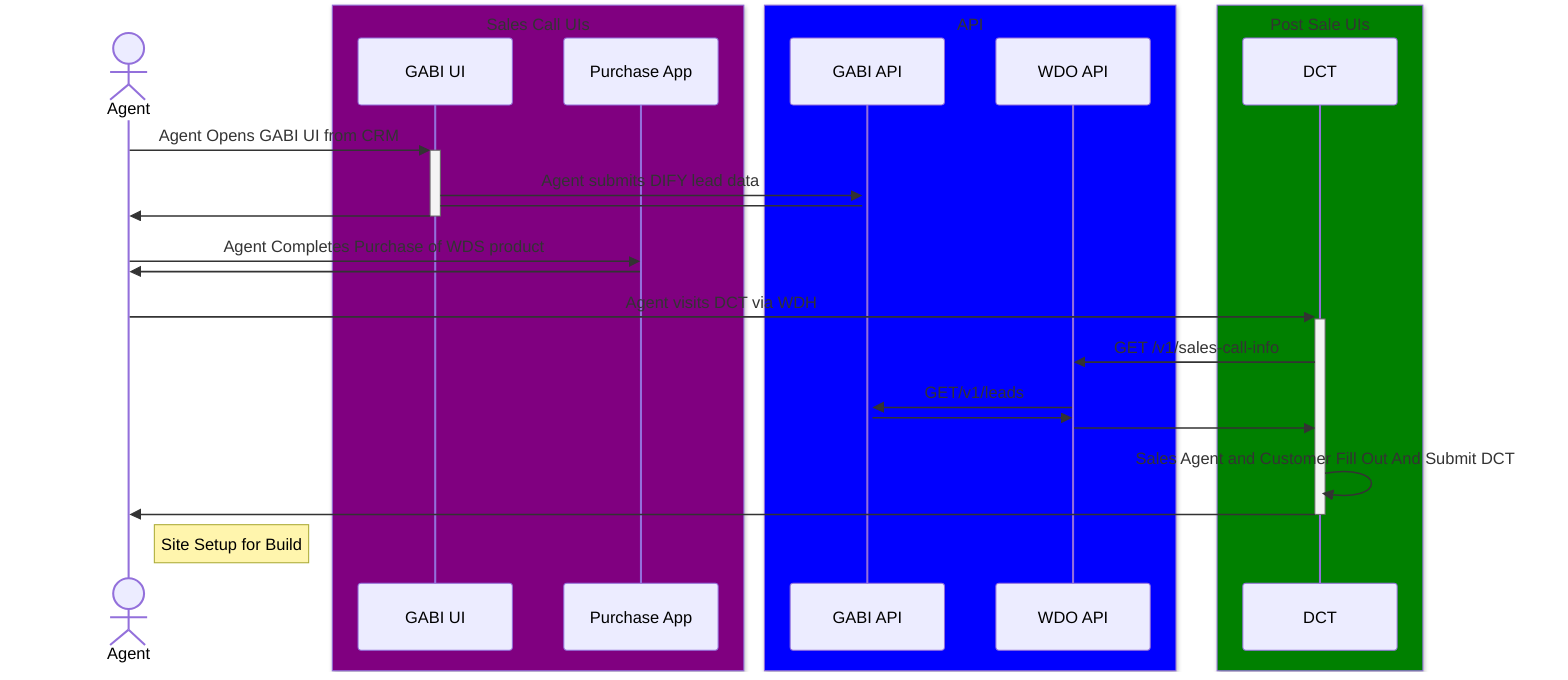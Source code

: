 sequenceDiagram
    actor Agent
    box Purple Sales Call UIs
    participant GABI UI
    participant Purchase App
    end
    box Blue API
    participant GABI API
    participant WDO API
    end
    box Green Post Sale UIs
    participant DCT
    end
    Agent->>+GABI UI: Agent Opens GABI UI from CRM
    GABI UI->>+GABI API: Agent submits DIFY lead data
    GABI API->GABI UI: 
    GABI UI->>-Agent: 
    Agent->>Purchase App: Agent Completes Purchase of WDS product
    Purchase App->>Agent: 
    Agent->>+DCT: Agent visits DCT via WDH
    DCT->>WDO API: GET /v1/sales-call-info
    WDO API->>GABI API: GET/v1/leads
    GABI API->>WDO API: 
    WDO API->>DCT: 
    DCT->>DCT: Sales Agent and Customer Fill Out And Submit DCT
    DCT->>-Agent: 
    note right of Agent: Site Setup for Build